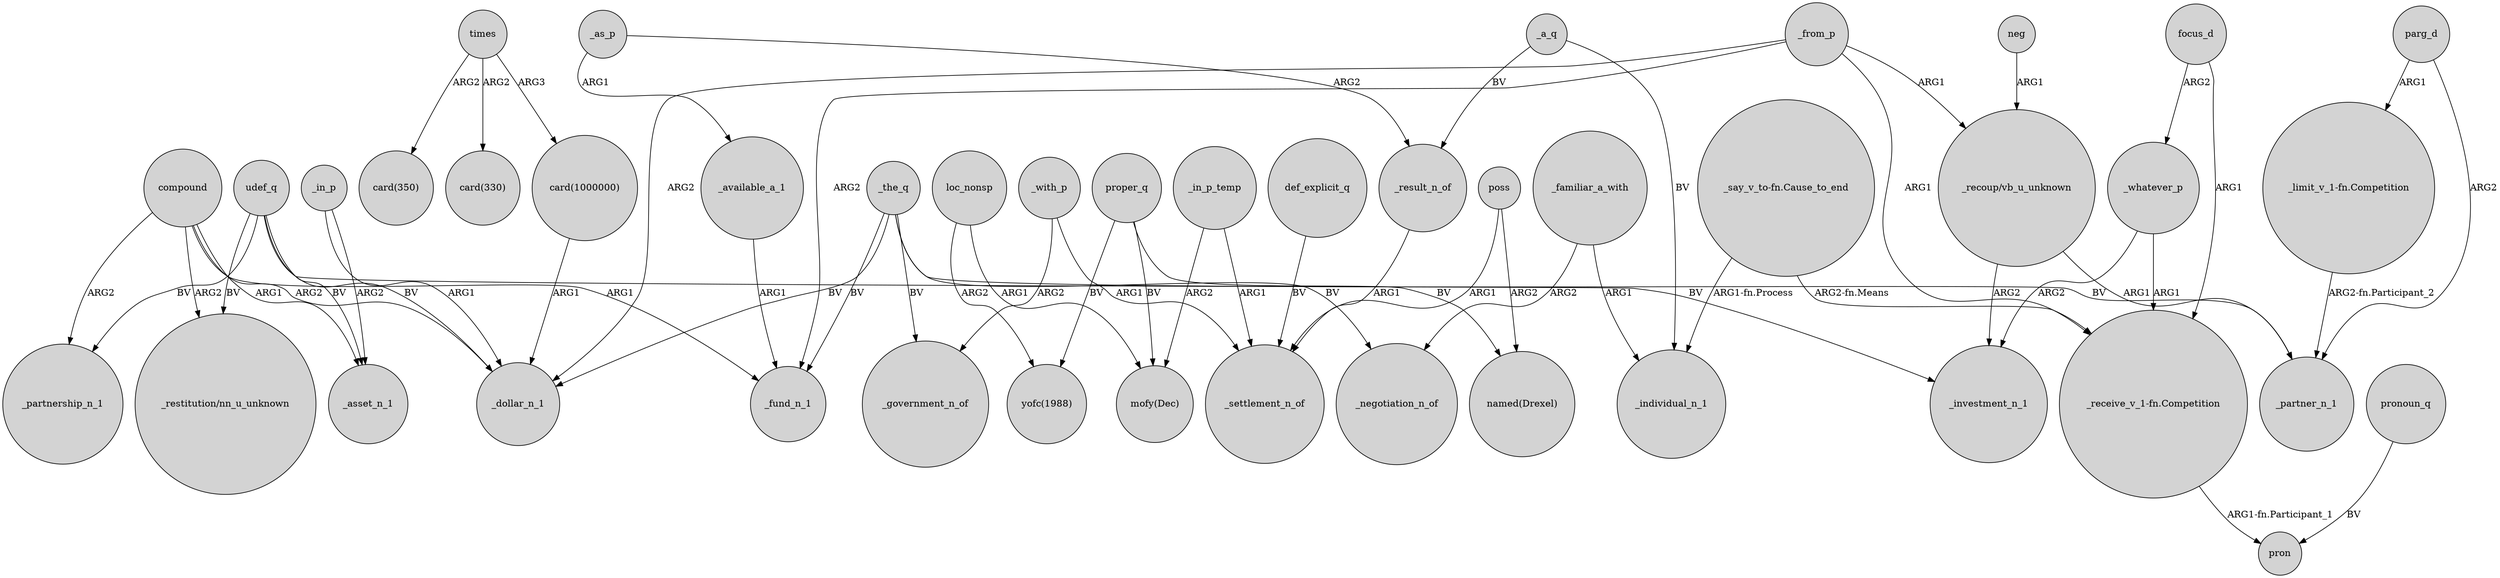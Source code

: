 digraph {
	node [shape=circle style=filled]
	udef_q -> "_restitution/nn_u_unknown" [label=BV]
	compound -> _fund_n_1 [label=ARG1]
	_from_p -> "_recoup/vb_u_unknown" [label=ARG1]
	_familiar_a_with -> _negotiation_n_of [label=ARG2]
	_available_a_1 -> _fund_n_1 [label=ARG1]
	_whatever_p -> "_receive_v_1-fn.Competition" [label=ARG1]
	_from_p -> _fund_n_1 [label=ARG2]
	_the_q -> _fund_n_1 [label=BV]
	_from_p -> _dollar_n_1 [label=ARG2]
	compound -> "_restitution/nn_u_unknown" [label=ARG2]
	"_limit_v_1-fn.Competition" -> _partner_n_1 [label="ARG2-fn.Participant_2"]
	"_recoup/vb_u_unknown" -> _investment_n_1 [label=ARG2]
	udef_q -> _partnership_n_1 [label=BV]
	times -> "card(1000000)" [label=ARG3]
	_the_q -> _dollar_n_1 [label=BV]
	compound -> _dollar_n_1 [label=ARG2]
	loc_nonsp -> "mofy(Dec)" [label=ARG1]
	_a_q -> _individual_n_1 [label=BV]
	proper_q -> "named(Drexel)" [label=BV]
	parg_d -> _partner_n_1 [label=ARG2]
	_as_p -> _available_a_1 [label=ARG1]
	udef_q -> _asset_n_1 [label=BV]
	"_receive_v_1-fn.Competition" -> pron [label="ARG1-fn.Participant_1"]
	proper_q -> "mofy(Dec)" [label=BV]
	pronoun_q -> pron [label=BV]
	_in_p_temp -> "mofy(Dec)" [label=ARG2]
	_as_p -> _result_n_of [label=ARG2]
	_in_p -> _dollar_n_1 [label=ARG1]
	compound -> _partnership_n_1 [label=ARG2]
	"_recoup/vb_u_unknown" -> _partner_n_1 [label=ARG1]
	_from_p -> "_receive_v_1-fn.Competition" [label=ARG1]
	_in_p_temp -> _settlement_n_of [label=ARG1]
	_with_p -> _settlement_n_of [label=ARG1]
	_in_p -> _asset_n_1 [label=ARG2]
	times -> "card(330)" [label=ARG2]
	udef_q -> _dollar_n_1 [label=BV]
	_whatever_p -> _investment_n_1 [label=ARG2]
	"card(1000000)" -> _dollar_n_1 [label=ARG1]
	poss -> _settlement_n_of [label=ARG1]
	_with_p -> _government_n_of [label=ARG2]
	udef_q -> _investment_n_1 [label=BV]
	"_say_v_to-fn.Cause_to_end" -> _individual_n_1 [label="ARG1-fn.Process"]
	compound -> _asset_n_1 [label=ARG1]
	proper_q -> "yofc(1988)" [label=BV]
	_the_q -> _government_n_of [label=BV]
	_a_q -> _result_n_of [label=BV]
	focus_d -> "_receive_v_1-fn.Competition" [label=ARG1]
	def_explicit_q -> _settlement_n_of [label=BV]
	parg_d -> "_limit_v_1-fn.Competition" [label=ARG1]
	_familiar_a_with -> _individual_n_1 [label=ARG1]
	focus_d -> _whatever_p [label=ARG2]
	times -> "card(350)" [label=ARG2]
	loc_nonsp -> "yofc(1988)" [label=ARG2]
	poss -> "named(Drexel)" [label=ARG2]
	_result_n_of -> _settlement_n_of [label=ARG1]
	neg -> "_recoup/vb_u_unknown" [label=ARG1]
	"_say_v_to-fn.Cause_to_end" -> "_receive_v_1-fn.Competition" [label="ARG2-fn.Means"]
	_the_q -> _negotiation_n_of [label=BV]
	_the_q -> _partner_n_1 [label=BV]
}

